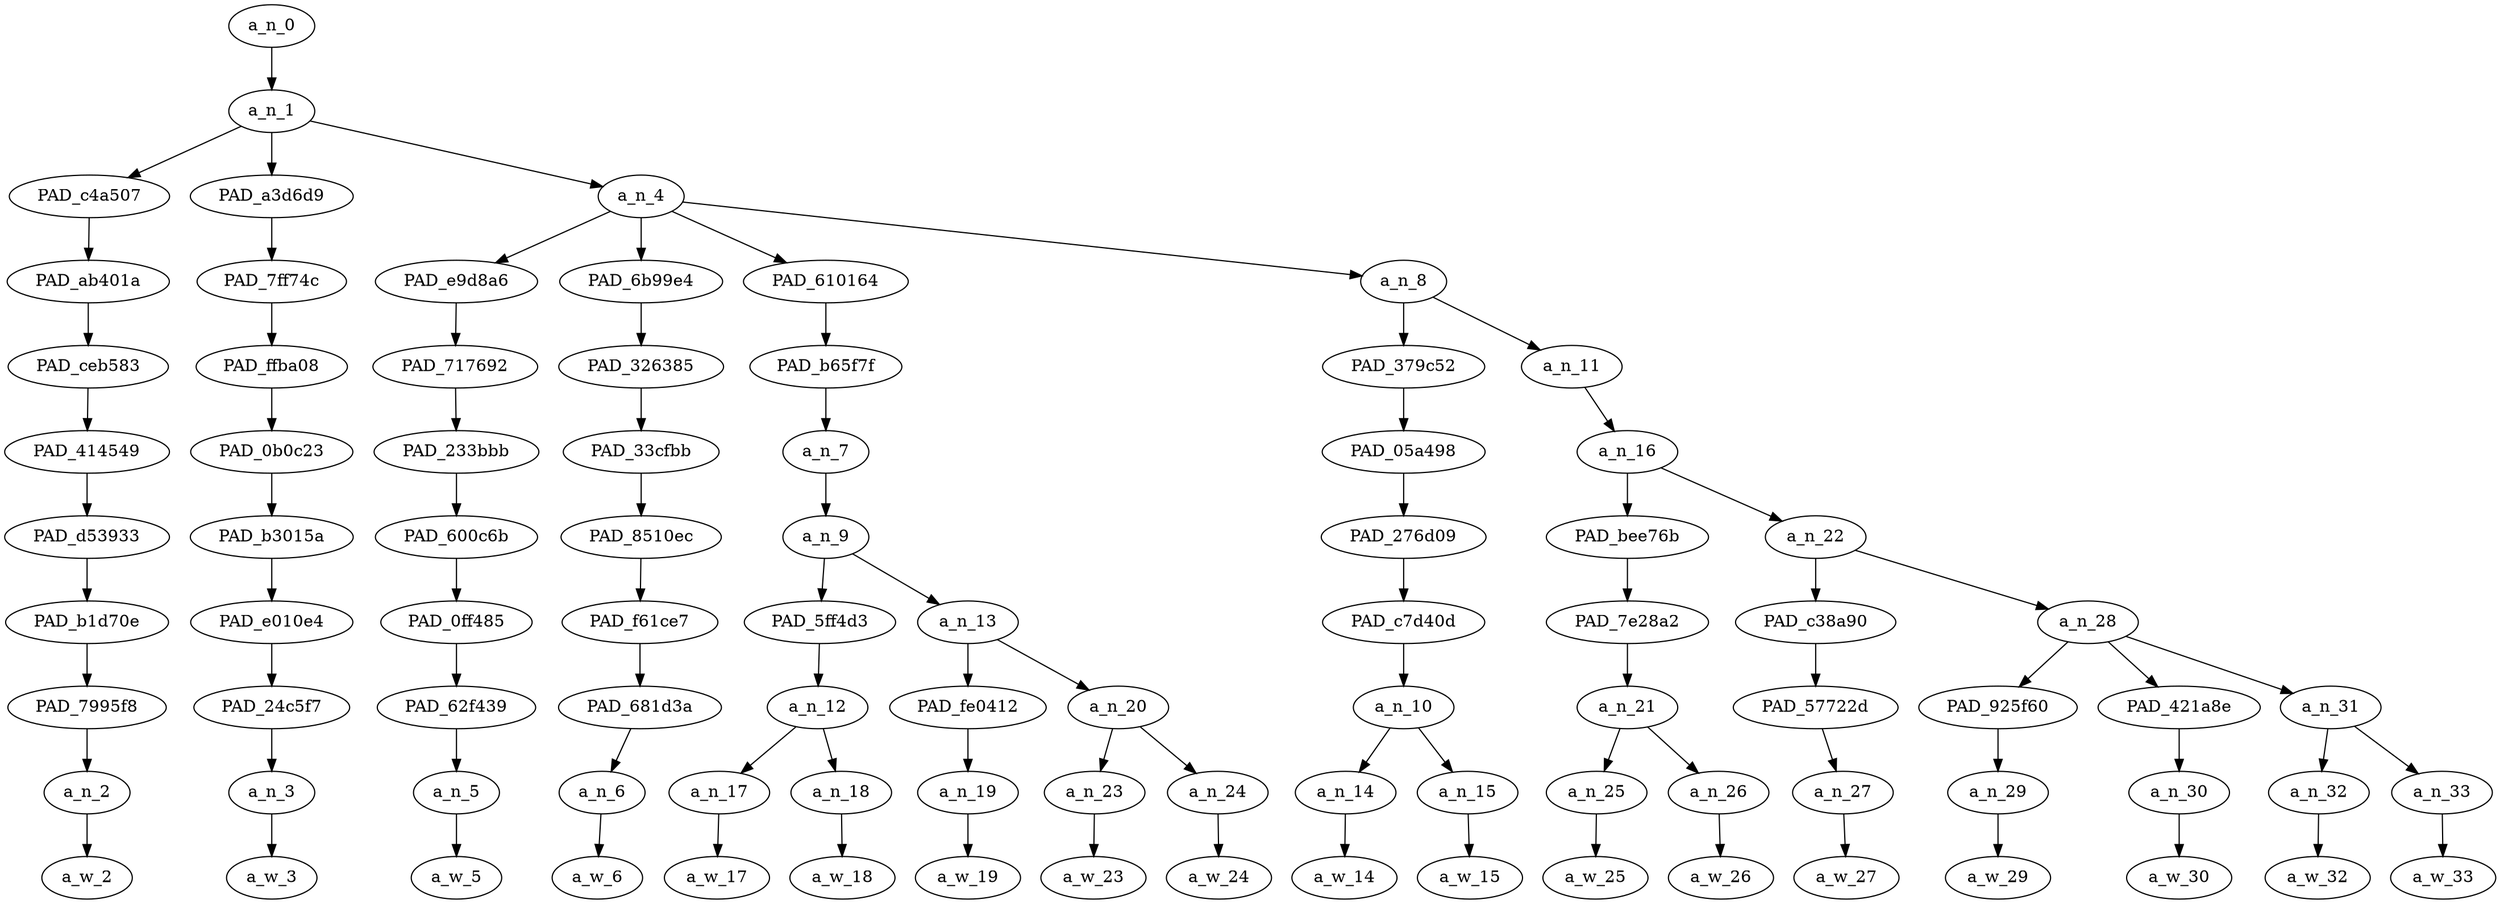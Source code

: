 strict digraph "" {
	a_n_0	[div_dir=1,
		index=0,
		level=10,
		pos="2.147569444444444,10!",
		text_span="[0, 1, 2, 3, 4, 5, 6, 7, 8, 9, 10, 11, 12, 13, 14, 15, 16, 17]",
		value=1.00000002];
	a_n_1	[div_dir=1,
		index=0,
		level=9,
		pos="2.147569444444444,9!",
		text_span="[0, 1, 2, 3, 4, 5, 6, 7, 8, 9, 10, 11, 12, 13, 14, 15, 16, 17]",
		value=0.99889723];
	a_n_0 -> a_n_1;
	PAD_c4a507	[div_dir=1,
		index=0,
		level=8,
		pos="0.0,8!",
		text_span="[0]",
		value=0.04446238];
	a_n_1 -> PAD_c4a507;
	PAD_a3d6d9	[div_dir=1,
		index=1,
		level=8,
		pos="1.0,8!",
		text_span="[1]",
		value=0.03326341];
	a_n_1 -> PAD_a3d6d9;
	a_n_4	[div_dir=1,
		index=2,
		level=8,
		pos="5.442708333333333,8!",
		text_span="[2, 3, 4, 5, 6, 7, 8, 9, 10, 11, 12, 13, 14, 15, 16, 17]",
		value=0.92006864];
	a_n_1 -> a_n_4;
	PAD_ab401a	[div_dir=1,
		index=0,
		level=7,
		pos="0.0,7!",
		text_span="[0]",
		value=0.04446238];
	PAD_c4a507 -> PAD_ab401a;
	PAD_ceb583	[div_dir=1,
		index=0,
		level=6,
		pos="0.0,6!",
		text_span="[0]",
		value=0.04446238];
	PAD_ab401a -> PAD_ceb583;
	PAD_414549	[div_dir=1,
		index=0,
		level=5,
		pos="0.0,5!",
		text_span="[0]",
		value=0.04446238];
	PAD_ceb583 -> PAD_414549;
	PAD_d53933	[div_dir=1,
		index=0,
		level=4,
		pos="0.0,4!",
		text_span="[0]",
		value=0.04446238];
	PAD_414549 -> PAD_d53933;
	PAD_b1d70e	[div_dir=1,
		index=0,
		level=3,
		pos="0.0,3!",
		text_span="[0]",
		value=0.04446238];
	PAD_d53933 -> PAD_b1d70e;
	PAD_7995f8	[div_dir=1,
		index=0,
		level=2,
		pos="0.0,2!",
		text_span="[0]",
		value=0.04446238];
	PAD_b1d70e -> PAD_7995f8;
	a_n_2	[div_dir=1,
		index=0,
		level=1,
		pos="0.0,1!",
		text_span="[0]",
		value=0.04446238];
	PAD_7995f8 -> a_n_2;
	a_w_2	[div_dir=0,
		index=0,
		level=0,
		pos="0,0!",
		text_span="[0]",
		value=do];
	a_n_2 -> a_w_2;
	PAD_7ff74c	[div_dir=1,
		index=1,
		level=7,
		pos="1.0,7!",
		text_span="[1]",
		value=0.03326341];
	PAD_a3d6d9 -> PAD_7ff74c;
	PAD_ffba08	[div_dir=1,
		index=1,
		level=6,
		pos="1.0,6!",
		text_span="[1]",
		value=0.03326341];
	PAD_7ff74c -> PAD_ffba08;
	PAD_0b0c23	[div_dir=1,
		index=1,
		level=5,
		pos="1.0,5!",
		text_span="[1]",
		value=0.03326341];
	PAD_ffba08 -> PAD_0b0c23;
	PAD_b3015a	[div_dir=1,
		index=1,
		level=4,
		pos="1.0,4!",
		text_span="[1]",
		value=0.03326341];
	PAD_0b0c23 -> PAD_b3015a;
	PAD_e010e4	[div_dir=1,
		index=1,
		level=3,
		pos="1.0,3!",
		text_span="[1]",
		value=0.03326341];
	PAD_b3015a -> PAD_e010e4;
	PAD_24c5f7	[div_dir=1,
		index=1,
		level=2,
		pos="1.0,2!",
		text_span="[1]",
		value=0.03326341];
	PAD_e010e4 -> PAD_24c5f7;
	a_n_3	[div_dir=1,
		index=1,
		level=1,
		pos="1.0,1!",
		text_span="[1]",
		value=0.03326341];
	PAD_24c5f7 -> a_n_3;
	a_w_3	[div_dir=0,
		index=1,
		level=0,
		pos="1,0!",
		text_span="[1]",
		value=not];
	a_n_3 -> a_w_3;
	PAD_e9d8a6	[div_dir=1,
		index=2,
		level=7,
		pos="2.0,7!",
		text_span="[2]",
		value=0.04112281];
	a_n_4 -> PAD_e9d8a6;
	PAD_6b99e4	[div_dir=1,
		index=3,
		level=7,
		pos="3.0,7!",
		text_span="[3]",
		value=0.03933446];
	a_n_4 -> PAD_6b99e4;
	PAD_610164	[div_dir=1,
		index=4,
		level=7,
		pos="5.625,7!",
		text_span="[4, 5, 6, 7, 8]",
		value=0.39559075];
	a_n_4 -> PAD_610164;
	a_n_8	[div_dir=1,
		index=5,
		level=7,
		pos="11.145833333333332,7!",
		text_span="[9, 10, 11, 12, 13, 14, 15, 16, 17]",
		value=0.44298831];
	a_n_4 -> a_n_8;
	PAD_717692	[div_dir=1,
		index=2,
		level=6,
		pos="2.0,6!",
		text_span="[2]",
		value=0.04112281];
	PAD_e9d8a6 -> PAD_717692;
	PAD_233bbb	[div_dir=1,
		index=2,
		level=5,
		pos="2.0,5!",
		text_span="[2]",
		value=0.04112281];
	PAD_717692 -> PAD_233bbb;
	PAD_600c6b	[div_dir=1,
		index=2,
		level=4,
		pos="2.0,4!",
		text_span="[2]",
		value=0.04112281];
	PAD_233bbb -> PAD_600c6b;
	PAD_0ff485	[div_dir=1,
		index=2,
		level=3,
		pos="2.0,3!",
		text_span="[2]",
		value=0.04112281];
	PAD_600c6b -> PAD_0ff485;
	PAD_62f439	[div_dir=1,
		index=2,
		level=2,
		pos="2.0,2!",
		text_span="[2]",
		value=0.04112281];
	PAD_0ff485 -> PAD_62f439;
	a_n_5	[div_dir=1,
		index=2,
		level=1,
		pos="2.0,1!",
		text_span="[2]",
		value=0.04112281];
	PAD_62f439 -> a_n_5;
	a_w_5	[div_dir=0,
		index=2,
		level=0,
		pos="2,0!",
		text_span="[2]",
		value=feel];
	a_n_5 -> a_w_5;
	PAD_326385	[div_dir=1,
		index=3,
		level=6,
		pos="3.0,6!",
		text_span="[3]",
		value=0.03933446];
	PAD_6b99e4 -> PAD_326385;
	PAD_33cfbb	[div_dir=1,
		index=3,
		level=5,
		pos="3.0,5!",
		text_span="[3]",
		value=0.03933446];
	PAD_326385 -> PAD_33cfbb;
	PAD_8510ec	[div_dir=1,
		index=3,
		level=4,
		pos="3.0,4!",
		text_span="[3]",
		value=0.03933446];
	PAD_33cfbb -> PAD_8510ec;
	PAD_f61ce7	[div_dir=1,
		index=3,
		level=3,
		pos="3.0,3!",
		text_span="[3]",
		value=0.03933446];
	PAD_8510ec -> PAD_f61ce7;
	PAD_681d3a	[div_dir=1,
		index=3,
		level=2,
		pos="3.0,2!",
		text_span="[3]",
		value=0.03933446];
	PAD_f61ce7 -> PAD_681d3a;
	a_n_6	[div_dir=1,
		index=3,
		level=1,
		pos="3.0,1!",
		text_span="[3]",
		value=0.03933446];
	PAD_681d3a -> a_n_6;
	a_w_6	[div_dir=0,
		index=3,
		level=0,
		pos="3,0!",
		text_span="[3]",
		value=bad];
	a_n_6 -> a_w_6;
	PAD_b65f7f	[div_dir=1,
		index=4,
		level=6,
		pos="5.625,6!",
		text_span="[4, 5, 6, 7, 8]",
		value=0.39559075];
	PAD_610164 -> PAD_b65f7f;
	a_n_7	[div_dir=1,
		index=4,
		level=5,
		pos="5.625,5!",
		text_span="[4, 5, 6, 7, 8]",
		value=0.39559075];
	PAD_b65f7f -> a_n_7;
	a_n_9	[div_dir=1,
		index=4,
		level=4,
		pos="5.625,4!",
		text_span="[4, 5, 6, 7, 8]",
		value=0.39456630];
	a_n_7 -> a_n_9;
	PAD_5ff4d3	[div_dir=1,
		index=4,
		level=3,
		pos="4.5,3!",
		text_span="[4, 5]",
		value=0.30070278];
	a_n_9 -> PAD_5ff4d3;
	a_n_13	[div_dir=1,
		index=5,
		level=3,
		pos="6.75,3!",
		text_span="[6, 7, 8]",
		value=0.09283907];
	a_n_9 -> a_n_13;
	a_n_12	[div_dir=1,
		index=4,
		level=2,
		pos="4.5,2!",
		text_span="[4, 5]",
		value=0.30070278];
	PAD_5ff4d3 -> a_n_12;
	a_n_17	[div_dir=1,
		index=4,
		level=1,
		pos="4.0,1!",
		text_span="[4]",
		value=0.03544622];
	a_n_12 -> a_n_17;
	a_n_18	[div_dir=1,
		index=5,
		level=1,
		pos="5.0,1!",
		text_span="[5]",
		value=0.26419743];
	a_n_12 -> a_n_18;
	a_w_17	[div_dir=0,
		index=4,
		level=0,
		pos="4,0!",
		text_span="[4]",
		value=the];
	a_n_17 -> a_w_17;
	a_w_18	[div_dir=0,
		index=5,
		level=0,
		pos="5,0!",
		text_span="[5]",
		value=muzzies];
	a_n_18 -> a_w_18;
	PAD_fe0412	[div_dir=1,
		index=5,
		level=2,
		pos="6.0,2!",
		text_span="[6]",
		value=0.02890718];
	a_n_13 -> PAD_fe0412;
	a_n_20	[div_dir=1,
		index=6,
		level=2,
		pos="7.5,2!",
		text_span="[7, 8]",
		value=0.06359310];
	a_n_13 -> a_n_20;
	a_n_19	[div_dir=1,
		index=6,
		level=1,
		pos="6.0,1!",
		text_span="[6]",
		value=0.02890718];
	PAD_fe0412 -> a_n_19;
	a_w_19	[div_dir=0,
		index=6,
		level=0,
		pos="6,0!",
		text_span="[6]",
		value=have];
	a_n_19 -> a_w_19;
	a_n_23	[div_dir=1,
		index=7,
		level=1,
		pos="7.0,1!",
		text_span="[7]",
		value=0.02500586];
	a_n_20 -> a_n_23;
	a_n_24	[div_dir=1,
		index=8,
		level=1,
		pos="8.0,1!",
		text_span="[8]",
		value=0.03836538];
	a_n_20 -> a_n_24;
	a_w_23	[div_dir=0,
		index=7,
		level=0,
		pos="7,0!",
		text_span="[7]",
		value=a];
	a_n_23 -> a_w_23;
	a_w_24	[div_dir=0,
		index=8,
		level=0,
		pos="8,0!",
		text_span="[8]",
		value=party];
	a_n_24 -> a_w_24;
	PAD_379c52	[div_dir=1,
		index=5,
		level=6,
		pos="9.5,6!",
		text_span="[9, 10]",
		value=0.05647863];
	a_n_8 -> PAD_379c52;
	a_n_11	[div_dir=1,
		index=6,
		level=6,
		pos="12.791666666666666,6!",
		text_span="[11, 12, 13, 14, 15, 16, 17]",
		value=0.38611157];
	a_n_8 -> a_n_11;
	PAD_05a498	[div_dir=1,
		index=5,
		level=5,
		pos="9.5,5!",
		text_span="[9, 10]",
		value=0.05647863];
	PAD_379c52 -> PAD_05a498;
	PAD_276d09	[div_dir=1,
		index=5,
		level=4,
		pos="9.5,4!",
		text_span="[9, 10]",
		value=0.05647863];
	PAD_05a498 -> PAD_276d09;
	PAD_c7d40d	[div_dir=1,
		index=6,
		level=3,
		pos="9.5,3!",
		text_span="[9, 10]",
		value=0.05647863];
	PAD_276d09 -> PAD_c7d40d;
	a_n_10	[div_dir=1,
		index=7,
		level=2,
		pos="9.5,2!",
		text_span="[9, 10]",
		value=0.05647863];
	PAD_c7d40d -> a_n_10;
	a_n_14	[div_dir=1,
		index=9,
		level=1,
		pos="9.0,1!",
		text_span="[9]",
		value=0.03028209];
	a_n_10 -> a_n_14;
	a_n_15	[div_dir=1,
		index=10,
		level=1,
		pos="10.0,1!",
		text_span="[10]",
		value=0.02580935];
	a_n_10 -> a_n_15;
	a_w_14	[div_dir=0,
		index=9,
		level=0,
		pos="9,0!",
		text_span="[9]",
		value=every];
	a_n_14 -> a_w_14;
	a_w_15	[div_dir=0,
		index=10,
		level=0,
		pos="10,0!",
		text_span="[10]",
		value=time];
	a_n_15 -> a_w_15;
	a_n_16	[div_dir=1,
		index=6,
		level=5,
		pos="12.791666666666666,5!",
		text_span="[11, 12, 13, 14, 15, 16, 17]",
		value=0.38586951];
	a_n_11 -> a_n_16;
	PAD_bee76b	[div_dir=1,
		index=6,
		level=4,
		pos="11.5,4!",
		text_span="[11, 12]",
		value=0.12891209];
	a_n_16 -> PAD_bee76b;
	a_n_22	[div_dir=-1,
		index=7,
		level=4,
		pos="14.083333333333332,4!",
		text_span="[13, 14, 15, 16, 17]",
		value=0.25671535];
	a_n_16 -> a_n_22;
	PAD_7e28a2	[div_dir=1,
		index=7,
		level=3,
		pos="11.5,3!",
		text_span="[11, 12]",
		value=0.12891209];
	PAD_bee76b -> PAD_7e28a2;
	a_n_21	[div_dir=1,
		index=8,
		level=2,
		pos="11.5,2!",
		text_span="[11, 12]",
		value=0.12891209];
	PAD_7e28a2 -> a_n_21;
	a_n_25	[div_dir=1,
		index=11,
		level=1,
		pos="11.0,1!",
		text_span="[11]",
		value=0.03053784];
	a_n_21 -> a_n_25;
	a_n_26	[div_dir=1,
		index=12,
		level=1,
		pos="12.0,1!",
		text_span="[12]",
		value=0.09789034];
	a_n_21 -> a_n_26;
	a_w_25	[div_dir=0,
		index=11,
		level=0,
		pos="11,0!",
		text_span="[11]",
		value=a1];
	a_n_25 -> a_w_25;
	a_w_26	[div_dir=0,
		index=12,
		level=0,
		pos="12,0!",
		text_span="[12]",
		value=westerner];
	a_n_26 -> a_w_26;
	PAD_c38a90	[div_dir=-1,
		index=8,
		level=3,
		pos="13.0,3!",
		text_span="[13]",
		value=0.03403354];
	a_n_22 -> PAD_c38a90;
	a_n_28	[div_dir=-1,
		index=9,
		level=3,
		pos="15.166666666666666,3!",
		text_span="[14, 15, 16, 17]",
		value=0.22258604];
	a_n_22 -> a_n_28;
	PAD_57722d	[div_dir=-1,
		index=9,
		level=2,
		pos="13.0,2!",
		text_span="[13]",
		value=0.03403354];
	PAD_c38a90 -> PAD_57722d;
	a_n_27	[div_dir=-1,
		index=13,
		level=1,
		pos="13.0,1!",
		text_span="[13]",
		value=0.03403354];
	PAD_57722d -> a_n_27;
	a_w_27	[div_dir=0,
		index=13,
		level=0,
		pos="13,0!",
		text_span="[13]",
		value=is];
	a_n_27 -> a_w_27;
	PAD_925f60	[div_dir=-1,
		index=10,
		level=2,
		pos="14.0,2!",
		text_span="[14]",
		value=0.04780750];
	a_n_28 -> PAD_925f60;
	PAD_421a8e	[div_dir=-1,
		index=11,
		level=2,
		pos="15.0,2!",
		text_span="[15]",
		value=0.03746474];
	a_n_28 -> PAD_421a8e;
	a_n_31	[div_dir=1,
		index=12,
		level=2,
		pos="16.5,2!",
		text_span="[16, 17]",
		value=0.13724823];
	a_n_28 -> a_n_31;
	a_n_29	[div_dir=-1,
		index=14,
		level=1,
		pos="14.0,1!",
		text_span="[14]",
		value=0.04780750];
	PAD_925f60 -> a_n_29;
	a_w_29	[div_dir=0,
		index=14,
		level=0,
		pos="14,0!",
		text_span="[14]",
		value=blown];
	a_n_29 -> a_w_29;
	a_n_30	[div_dir=-1,
		index=15,
		level=1,
		pos="15.0,1!",
		text_span="[15]",
		value=0.03746474];
	PAD_421a8e -> a_n_30;
	a_w_30	[div_dir=0,
		index=15,
		level=0,
		pos="15,0!",
		text_span="[15]",
		value=up];
	a_n_30 -> a_w_30;
	a_n_32	[div_dir=-1,
		index=16,
		level=1,
		pos="16.0,1!",
		text_span="[16]",
		value=0.08632802];
	a_n_31 -> a_n_32;
	a_n_33	[div_dir=1,
		index=17,
		level=1,
		pos="17.0,1!",
		text_span="[17]",
		value=0.05091021];
	a_n_31 -> a_n_33;
	a_w_32	[div_dir=0,
		index=16,
		level=0,
		pos="16,0!",
		text_span="[16]",
		value=cheers];
	a_n_32 -> a_w_32;
	a_w_33	[div_dir=0,
		index=17,
		level=0,
		pos="17,0!",
		text_span="[17]",
		value="<number>"];
	a_n_33 -> a_w_33;
}

